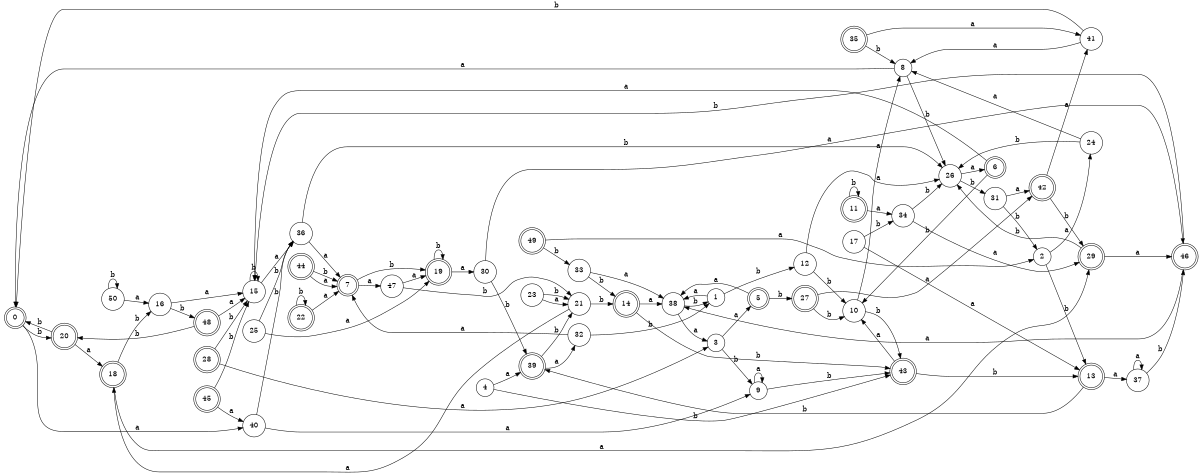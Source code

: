 digraph n41_8 {
__start0 [label="" shape="none"];

rankdir=LR;
size="8,5";

s0 [style="rounded,filled", color="black", fillcolor="white" shape="doublecircle", label="0"];
s1 [style="filled", color="black", fillcolor="white" shape="circle", label="1"];
s2 [style="filled", color="black", fillcolor="white" shape="circle", label="2"];
s3 [style="filled", color="black", fillcolor="white" shape="circle", label="3"];
s4 [style="filled", color="black", fillcolor="white" shape="circle", label="4"];
s5 [style="rounded,filled", color="black", fillcolor="white" shape="doublecircle", label="5"];
s6 [style="rounded,filled", color="black", fillcolor="white" shape="doublecircle", label="6"];
s7 [style="rounded,filled", color="black", fillcolor="white" shape="doublecircle", label="7"];
s8 [style="filled", color="black", fillcolor="white" shape="circle", label="8"];
s9 [style="filled", color="black", fillcolor="white" shape="circle", label="9"];
s10 [style="filled", color="black", fillcolor="white" shape="circle", label="10"];
s11 [style="rounded,filled", color="black", fillcolor="white" shape="doublecircle", label="11"];
s12 [style="filled", color="black", fillcolor="white" shape="circle", label="12"];
s13 [style="rounded,filled", color="black", fillcolor="white" shape="doublecircle", label="13"];
s14 [style="rounded,filled", color="black", fillcolor="white" shape="doublecircle", label="14"];
s15 [style="filled", color="black", fillcolor="white" shape="circle", label="15"];
s16 [style="filled", color="black", fillcolor="white" shape="circle", label="16"];
s17 [style="filled", color="black", fillcolor="white" shape="circle", label="17"];
s18 [style="rounded,filled", color="black", fillcolor="white" shape="doublecircle", label="18"];
s19 [style="rounded,filled", color="black", fillcolor="white" shape="doublecircle", label="19"];
s20 [style="rounded,filled", color="black", fillcolor="white" shape="doublecircle", label="20"];
s21 [style="filled", color="black", fillcolor="white" shape="circle", label="21"];
s22 [style="rounded,filled", color="black", fillcolor="white" shape="doublecircle", label="22"];
s23 [style="filled", color="black", fillcolor="white" shape="circle", label="23"];
s24 [style="filled", color="black", fillcolor="white" shape="circle", label="24"];
s25 [style="filled", color="black", fillcolor="white" shape="circle", label="25"];
s26 [style="filled", color="black", fillcolor="white" shape="circle", label="26"];
s27 [style="rounded,filled", color="black", fillcolor="white" shape="doublecircle", label="27"];
s28 [style="rounded,filled", color="black", fillcolor="white" shape="doublecircle", label="28"];
s29 [style="rounded,filled", color="black", fillcolor="white" shape="doublecircle", label="29"];
s30 [style="filled", color="black", fillcolor="white" shape="circle", label="30"];
s31 [style="filled", color="black", fillcolor="white" shape="circle", label="31"];
s32 [style="filled", color="black", fillcolor="white" shape="circle", label="32"];
s33 [style="filled", color="black", fillcolor="white" shape="circle", label="33"];
s34 [style="filled", color="black", fillcolor="white" shape="circle", label="34"];
s35 [style="rounded,filled", color="black", fillcolor="white" shape="doublecircle", label="35"];
s36 [style="filled", color="black", fillcolor="white" shape="circle", label="36"];
s37 [style="filled", color="black", fillcolor="white" shape="circle", label="37"];
s38 [style="filled", color="black", fillcolor="white" shape="circle", label="38"];
s39 [style="rounded,filled", color="black", fillcolor="white" shape="doublecircle", label="39"];
s40 [style="filled", color="black", fillcolor="white" shape="circle", label="40"];
s41 [style="filled", color="black", fillcolor="white" shape="circle", label="41"];
s42 [style="rounded,filled", color="black", fillcolor="white" shape="doublecircle", label="42"];
s43 [style="rounded,filled", color="black", fillcolor="white" shape="doublecircle", label="43"];
s44 [style="rounded,filled", color="black", fillcolor="white" shape="doublecircle", label="44"];
s45 [style="rounded,filled", color="black", fillcolor="white" shape="doublecircle", label="45"];
s46 [style="rounded,filled", color="black", fillcolor="white" shape="doublecircle", label="46"];
s47 [style="filled", color="black", fillcolor="white" shape="circle", label="47"];
s48 [style="rounded,filled", color="black", fillcolor="white" shape="doublecircle", label="48"];
s49 [style="rounded,filled", color="black", fillcolor="white" shape="doublecircle", label="49"];
s50 [style="filled", color="black", fillcolor="white" shape="circle", label="50"];
s0 -> s40 [label="a"];
s0 -> s20 [label="b"];
s1 -> s38 [label="a"];
s1 -> s12 [label="b"];
s2 -> s24 [label="a"];
s2 -> s13 [label="b"];
s3 -> s5 [label="a"];
s3 -> s9 [label="b"];
s4 -> s39 [label="a"];
s4 -> s43 [label="b"];
s5 -> s38 [label="a"];
s5 -> s27 [label="b"];
s6 -> s15 [label="a"];
s6 -> s10 [label="b"];
s7 -> s47 [label="a"];
s7 -> s19 [label="b"];
s8 -> s0 [label="a"];
s8 -> s26 [label="b"];
s9 -> s9 [label="a"];
s9 -> s43 [label="b"];
s10 -> s8 [label="a"];
s10 -> s43 [label="b"];
s11 -> s34 [label="a"];
s11 -> s11 [label="b"];
s12 -> s26 [label="a"];
s12 -> s10 [label="b"];
s13 -> s37 [label="a"];
s13 -> s39 [label="b"];
s14 -> s38 [label="a"];
s14 -> s43 [label="b"];
s15 -> s36 [label="a"];
s15 -> s15 [label="b"];
s16 -> s15 [label="a"];
s16 -> s48 [label="b"];
s17 -> s13 [label="a"];
s17 -> s34 [label="b"];
s18 -> s29 [label="a"];
s18 -> s16 [label="b"];
s19 -> s30 [label="a"];
s19 -> s19 [label="b"];
s20 -> s18 [label="a"];
s20 -> s0 [label="b"];
s21 -> s18 [label="a"];
s21 -> s14 [label="b"];
s22 -> s7 [label="a"];
s22 -> s22 [label="b"];
s23 -> s21 [label="a"];
s23 -> s21 [label="b"];
s24 -> s8 [label="a"];
s24 -> s26 [label="b"];
s25 -> s19 [label="a"];
s25 -> s36 [label="b"];
s26 -> s6 [label="a"];
s26 -> s31 [label="b"];
s27 -> s42 [label="a"];
s27 -> s10 [label="b"];
s28 -> s3 [label="a"];
s28 -> s15 [label="b"];
s29 -> s46 [label="a"];
s29 -> s26 [label="b"];
s30 -> s46 [label="a"];
s30 -> s39 [label="b"];
s31 -> s42 [label="a"];
s31 -> s2 [label="b"];
s32 -> s7 [label="a"];
s32 -> s1 [label="b"];
s33 -> s38 [label="a"];
s33 -> s14 [label="b"];
s34 -> s29 [label="a"];
s34 -> s26 [label="b"];
s35 -> s41 [label="a"];
s35 -> s8 [label="b"];
s36 -> s7 [label="a"];
s36 -> s26 [label="b"];
s37 -> s37 [label="a"];
s37 -> s46 [label="b"];
s38 -> s3 [label="a"];
s38 -> s1 [label="b"];
s39 -> s32 [label="a"];
s39 -> s21 [label="b"];
s40 -> s9 [label="a"];
s40 -> s36 [label="b"];
s41 -> s8 [label="a"];
s41 -> s0 [label="b"];
s42 -> s41 [label="a"];
s42 -> s29 [label="b"];
s43 -> s10 [label="a"];
s43 -> s13 [label="b"];
s44 -> s7 [label="a"];
s44 -> s7 [label="b"];
s45 -> s40 [label="a"];
s45 -> s15 [label="b"];
s46 -> s38 [label="a"];
s46 -> s15 [label="b"];
s47 -> s19 [label="a"];
s47 -> s21 [label="b"];
s48 -> s15 [label="a"];
s48 -> s20 [label="b"];
s49 -> s2 [label="a"];
s49 -> s33 [label="b"];
s50 -> s16 [label="a"];
s50 -> s50 [label="b"];

}